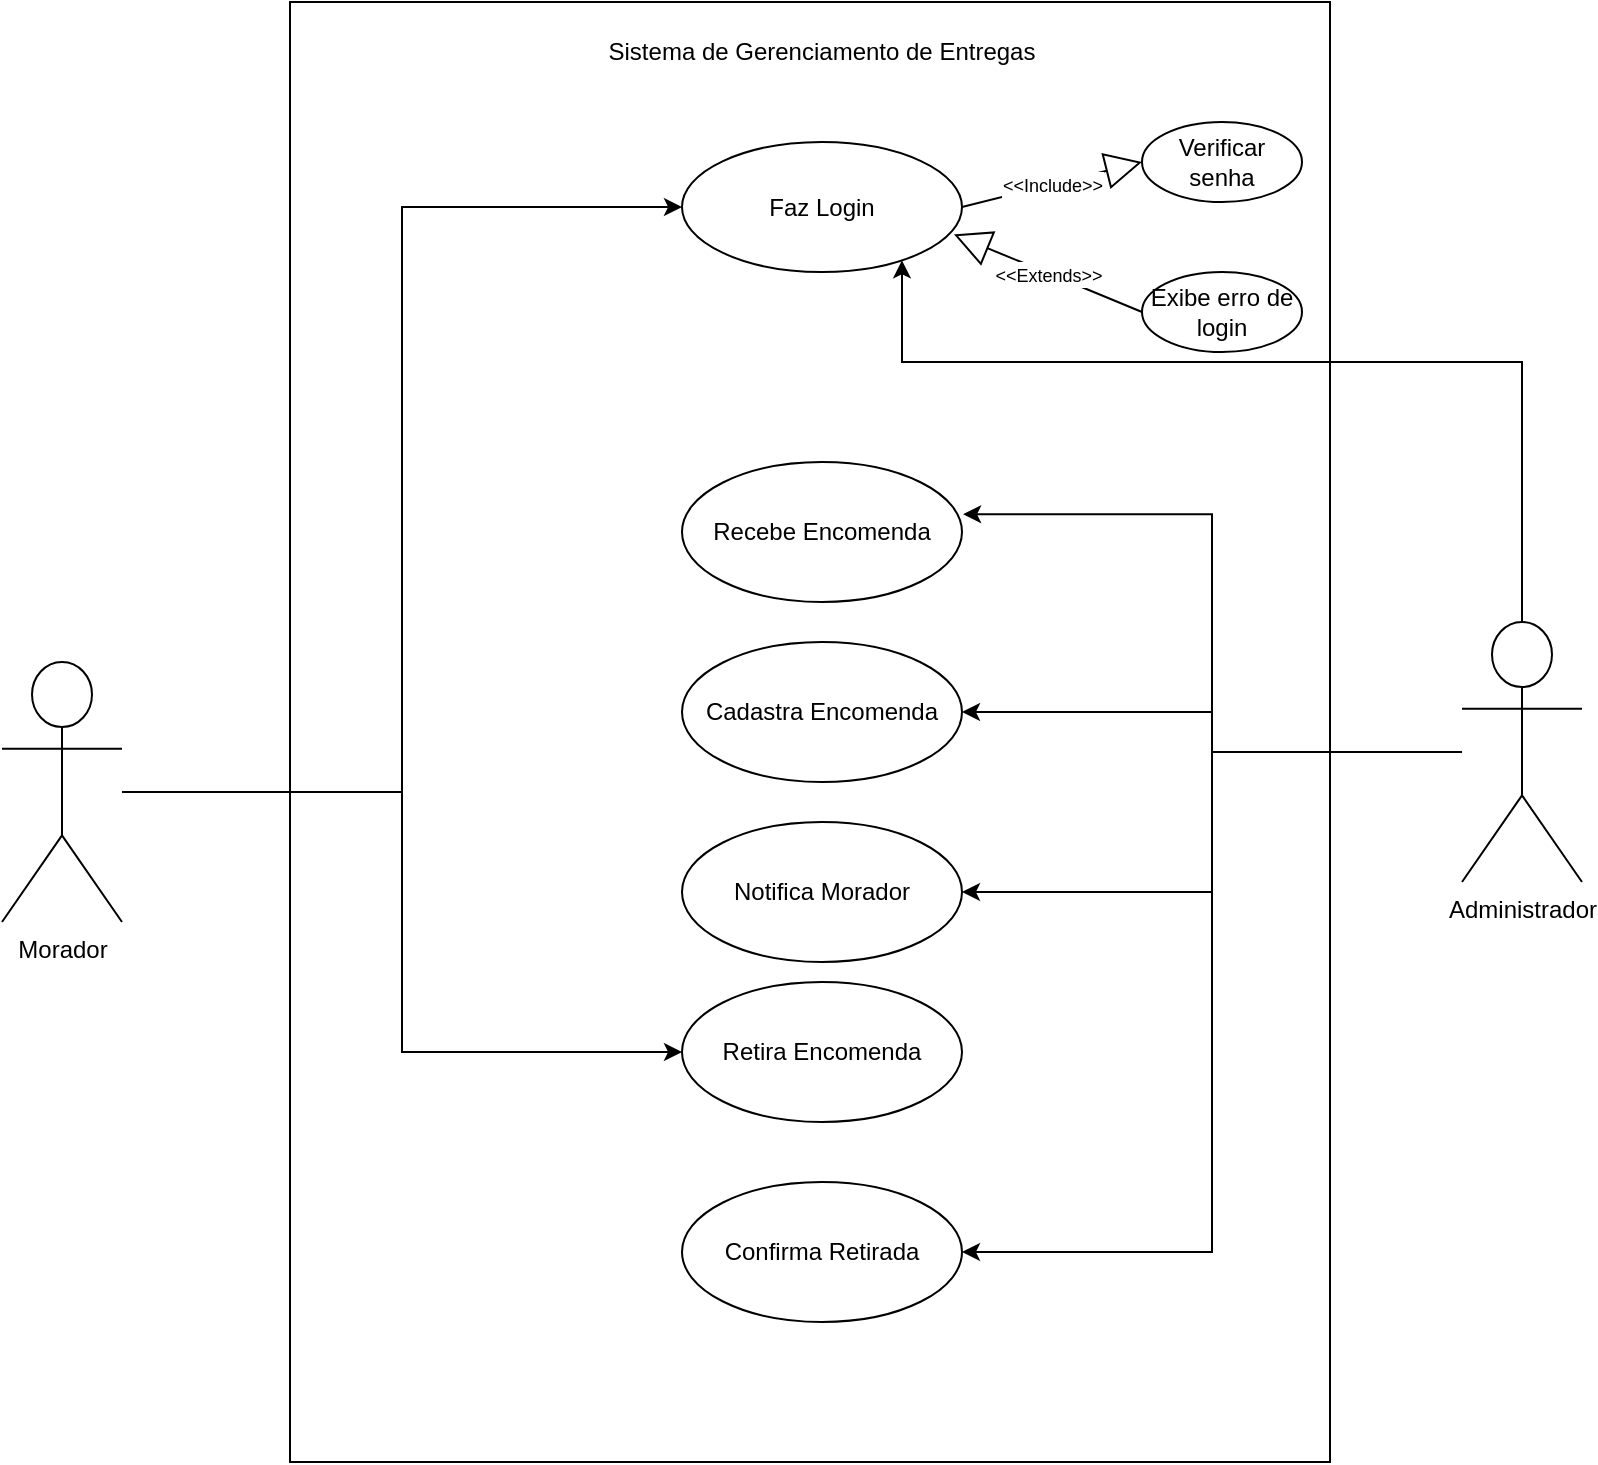 <mxfile version="26.1.1">
  <diagram name="Página-1" id="YlGzqLBO0HIntggeVLGk">
    <mxGraphModel dx="792" dy="978" grid="1" gridSize="10" guides="1" tooltips="1" connect="1" arrows="1" fold="1" page="1" pageScale="1" pageWidth="827" pageHeight="1169" math="0" shadow="0">
      <root>
        <mxCell id="0" />
        <mxCell id="1" parent="0" />
        <mxCell id="qiPV36OZNPUoFdpI1-xv-21" value="" style="rounded=0;whiteSpace=wrap;html=1;" vertex="1" parent="1">
          <mxGeometry x="154" y="80" width="520" height="730" as="geometry" />
        </mxCell>
        <mxCell id="qiPV36OZNPUoFdpI1-xv-22" value="Sistema de Gerenciamento de Entregas" style="text;html=1;align=center;verticalAlign=middle;whiteSpace=wrap;rounded=0;" vertex="1" parent="1">
          <mxGeometry x="240" y="90" width="360" height="30" as="geometry" />
        </mxCell>
        <mxCell id="qiPV36OZNPUoFdpI1-xv-99" style="edgeStyle=orthogonalEdgeStyle;rounded=0;orthogonalLoop=1;jettySize=auto;html=1;entryX=0;entryY=0.5;entryDx=0;entryDy=0;" edge="1" parent="1" source="qiPV36OZNPUoFdpI1-xv-23" target="qiPV36OZNPUoFdpI1-xv-75">
          <mxGeometry relative="1" as="geometry">
            <Array as="points">
              <mxPoint x="210" y="475" />
              <mxPoint x="210" y="182" />
            </Array>
          </mxGeometry>
        </mxCell>
        <mxCell id="qiPV36OZNPUoFdpI1-xv-101" style="edgeStyle=orthogonalEdgeStyle;rounded=0;orthogonalLoop=1;jettySize=auto;html=1;" edge="1" parent="1" source="qiPV36OZNPUoFdpI1-xv-23" target="qiPV36OZNPUoFdpI1-xv-34">
          <mxGeometry relative="1" as="geometry">
            <Array as="points">
              <mxPoint x="210" y="475" />
              <mxPoint x="210" y="605" />
            </Array>
          </mxGeometry>
        </mxCell>
        <mxCell id="qiPV36OZNPUoFdpI1-xv-23" value="Morador" style="shape=umlActor;verticalLabelPosition=bottom;verticalAlign=top;html=1;" vertex="1" parent="1">
          <mxGeometry x="10" y="410" width="60" height="130" as="geometry" />
        </mxCell>
        <mxCell id="qiPV36OZNPUoFdpI1-xv-103" style="edgeStyle=orthogonalEdgeStyle;rounded=0;orthogonalLoop=1;jettySize=auto;html=1;" edge="1" parent="1" source="qiPV36OZNPUoFdpI1-xv-24" target="qiPV36OZNPUoFdpI1-xv-75">
          <mxGeometry relative="1" as="geometry">
            <Array as="points">
              <mxPoint x="770" y="260" />
              <mxPoint x="460" y="260" />
            </Array>
          </mxGeometry>
        </mxCell>
        <mxCell id="qiPV36OZNPUoFdpI1-xv-105" style="edgeStyle=orthogonalEdgeStyle;rounded=0;orthogonalLoop=1;jettySize=auto;html=1;" edge="1" parent="1" source="qiPV36OZNPUoFdpI1-xv-24" target="qiPV36OZNPUoFdpI1-xv-32">
          <mxGeometry relative="1" as="geometry" />
        </mxCell>
        <mxCell id="qiPV36OZNPUoFdpI1-xv-106" style="edgeStyle=orthogonalEdgeStyle;rounded=0;orthogonalLoop=1;jettySize=auto;html=1;" edge="1" parent="1" source="qiPV36OZNPUoFdpI1-xv-24" target="qiPV36OZNPUoFdpI1-xv-35">
          <mxGeometry relative="1" as="geometry" />
        </mxCell>
        <mxCell id="qiPV36OZNPUoFdpI1-xv-107" style="edgeStyle=orthogonalEdgeStyle;rounded=0;orthogonalLoop=1;jettySize=auto;html=1;entryX=1;entryY=0.5;entryDx=0;entryDy=0;" edge="1" parent="1" source="qiPV36OZNPUoFdpI1-xv-24" target="qiPV36OZNPUoFdpI1-xv-33">
          <mxGeometry relative="1" as="geometry" />
        </mxCell>
        <mxCell id="qiPV36OZNPUoFdpI1-xv-24" value="Administrador" style="shape=umlActor;verticalLabelPosition=bottom;verticalAlign=top;html=1;" vertex="1" parent="1">
          <mxGeometry x="740" y="390" width="60" height="130" as="geometry" />
        </mxCell>
        <mxCell id="qiPV36OZNPUoFdpI1-xv-31" value="Recebe Encomenda" style="ellipse;whiteSpace=wrap;html=1;" vertex="1" parent="1">
          <mxGeometry x="350" y="310" width="140" height="70" as="geometry" />
        </mxCell>
        <mxCell id="qiPV36OZNPUoFdpI1-xv-32" value="Cadastra Encomenda" style="ellipse;whiteSpace=wrap;html=1;" vertex="1" parent="1">
          <mxGeometry x="350" y="400" width="140" height="70" as="geometry" />
        </mxCell>
        <mxCell id="qiPV36OZNPUoFdpI1-xv-33" value="Confirma Retirada" style="ellipse;whiteSpace=wrap;html=1;" vertex="1" parent="1">
          <mxGeometry x="350" y="670" width="140" height="70" as="geometry" />
        </mxCell>
        <mxCell id="qiPV36OZNPUoFdpI1-xv-34" value="Retira Encomenda" style="ellipse;whiteSpace=wrap;html=1;" vertex="1" parent="1">
          <mxGeometry x="350" y="570" width="140" height="70" as="geometry" />
        </mxCell>
        <mxCell id="qiPV36OZNPUoFdpI1-xv-35" value="Notifica Morador" style="ellipse;whiteSpace=wrap;html=1;" vertex="1" parent="1">
          <mxGeometry x="350" y="490" width="140" height="70" as="geometry" />
        </mxCell>
        <mxCell id="qiPV36OZNPUoFdpI1-xv-75" value="Faz Login" style="ellipse;whiteSpace=wrap;html=1;" vertex="1" parent="1">
          <mxGeometry x="350" y="150" width="140" height="65" as="geometry" />
        </mxCell>
        <mxCell id="qiPV36OZNPUoFdpI1-xv-95" value="Verificar senha" style="ellipse;whiteSpace=wrap;html=1;" vertex="1" parent="1">
          <mxGeometry x="580" y="140" width="80" height="40" as="geometry" />
        </mxCell>
        <mxCell id="qiPV36OZNPUoFdpI1-xv-96" value="Exibe erro de login" style="ellipse;whiteSpace=wrap;html=1;" vertex="1" parent="1">
          <mxGeometry x="580" y="215" width="80" height="40" as="geometry" />
        </mxCell>
        <mxCell id="qiPV36OZNPUoFdpI1-xv-97" value="&lt;font style=&quot;font-size: 9px;&quot;&gt;&amp;lt;&amp;lt;Include&amp;gt;&amp;gt;&lt;/font&gt;" style="endArrow=block;endSize=16;endFill=0;html=1;rounded=0;exitX=1;exitY=0.5;exitDx=0;exitDy=0;entryX=0;entryY=0.5;entryDx=0;entryDy=0;" edge="1" parent="1" source="qiPV36OZNPUoFdpI1-xv-75" target="qiPV36OZNPUoFdpI1-xv-95">
          <mxGeometry width="160" relative="1" as="geometry">
            <mxPoint x="500" y="178.82" as="sourcePoint" />
            <mxPoint x="660" y="178.82" as="targetPoint" />
          </mxGeometry>
        </mxCell>
        <mxCell id="qiPV36OZNPUoFdpI1-xv-98" value="&lt;font style=&quot;font-size: 9px;&quot;&gt;&amp;lt;&amp;lt;Extends&amp;gt;&amp;gt;&lt;/font&gt;" style="endArrow=block;endSize=16;endFill=0;html=1;rounded=0;entryX=0.971;entryY=0.71;entryDx=0;entryDy=0;entryPerimeter=0;exitX=0;exitY=0.5;exitDx=0;exitDy=0;" edge="1" parent="1" source="qiPV36OZNPUoFdpI1-xv-96" target="qiPV36OZNPUoFdpI1-xv-75">
          <mxGeometry width="160" relative="1" as="geometry">
            <mxPoint x="510" y="294.41" as="sourcePoint" />
            <mxPoint x="670" y="294.41" as="targetPoint" />
          </mxGeometry>
        </mxCell>
        <mxCell id="qiPV36OZNPUoFdpI1-xv-104" style="edgeStyle=orthogonalEdgeStyle;rounded=0;orthogonalLoop=1;jettySize=auto;html=1;entryX=1.004;entryY=0.373;entryDx=0;entryDy=0;entryPerimeter=0;" edge="1" parent="1" source="qiPV36OZNPUoFdpI1-xv-24" target="qiPV36OZNPUoFdpI1-xv-31">
          <mxGeometry relative="1" as="geometry" />
        </mxCell>
      </root>
    </mxGraphModel>
  </diagram>
</mxfile>
